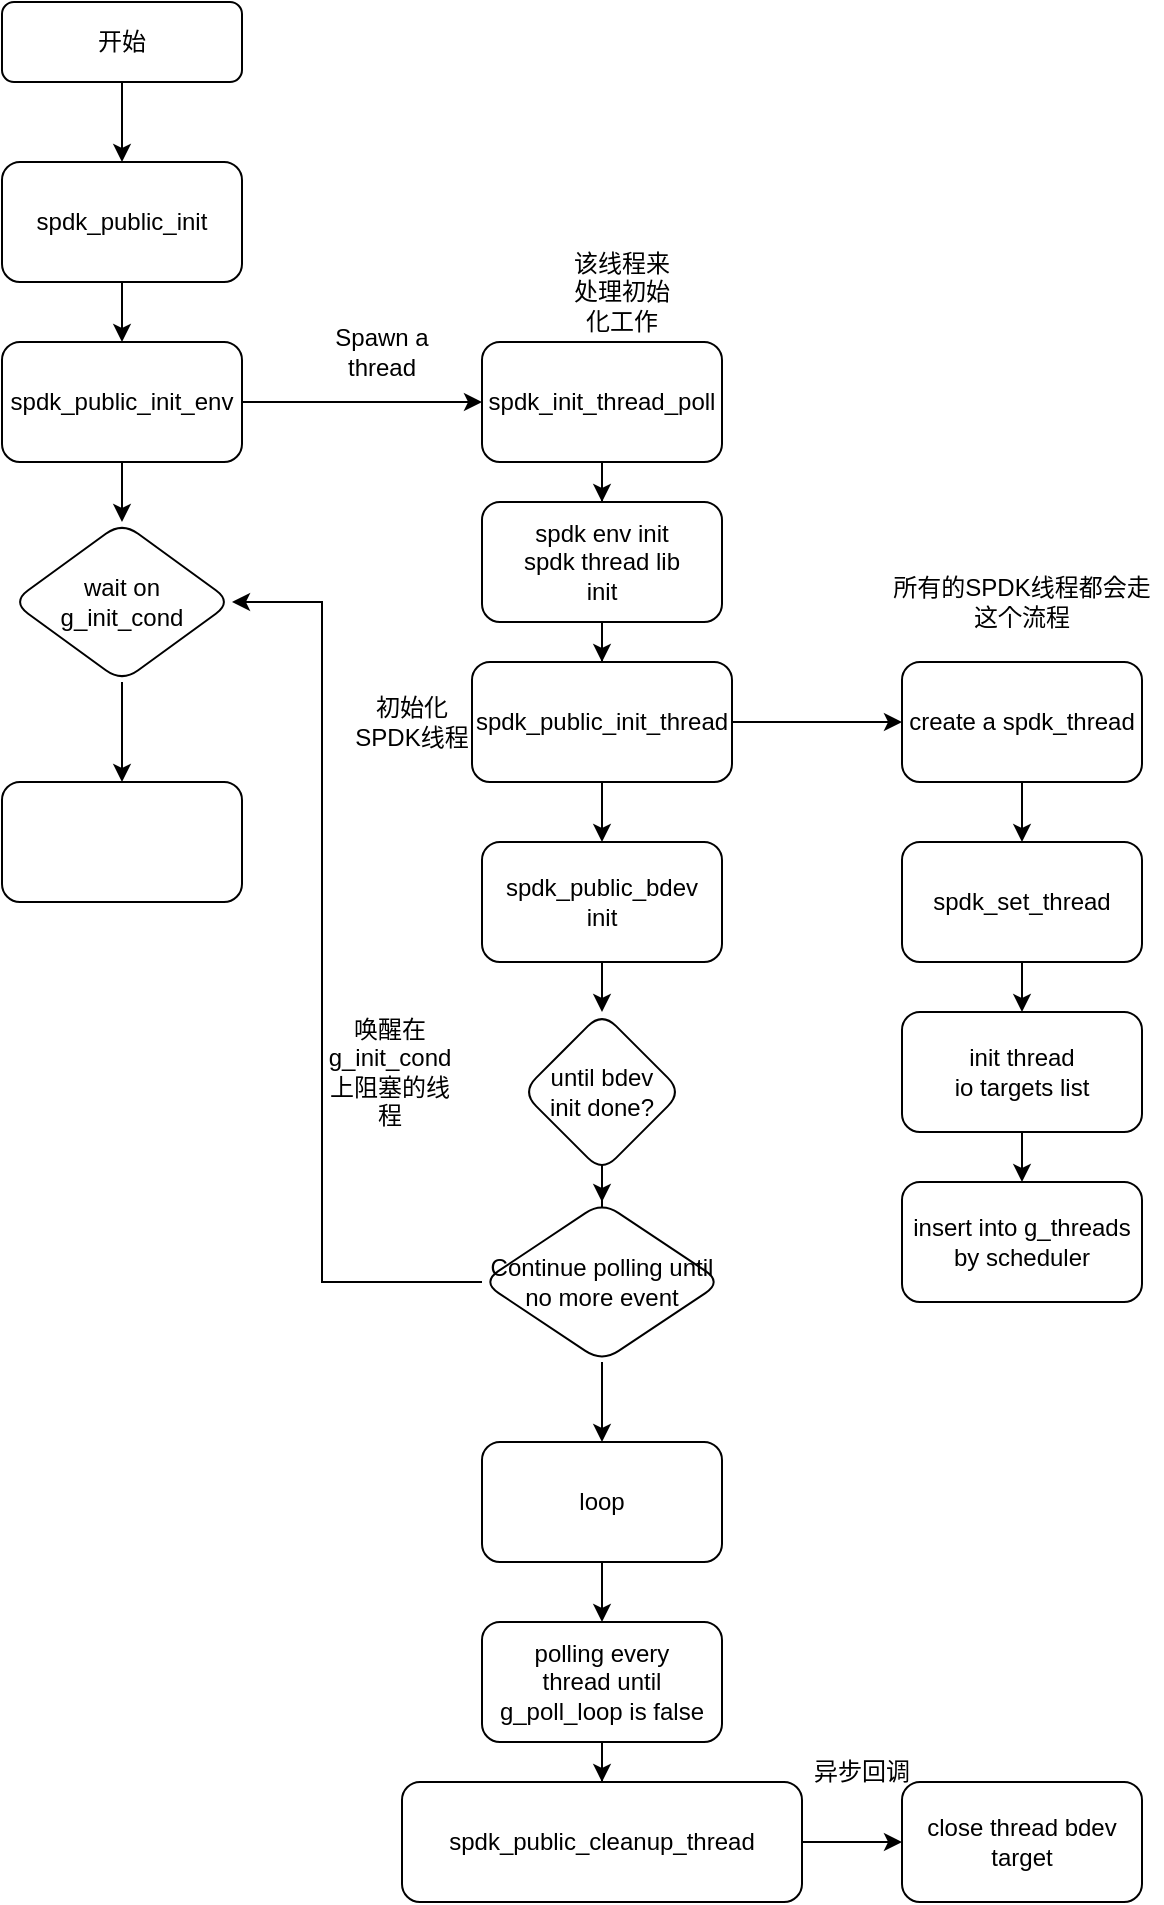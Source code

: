 <mxfile version="21.3.6" type="github">
  <diagram id="C5RBs43oDa-KdzZeNtuy" name="Page-1">
    <mxGraphModel dx="1050" dy="541" grid="1" gridSize="10" guides="1" tooltips="1" connect="1" arrows="1" fold="1" page="1" pageScale="1" pageWidth="827" pageHeight="1169" math="0" shadow="0">
      <root>
        <mxCell id="WIyWlLk6GJQsqaUBKTNV-0" />
        <mxCell id="WIyWlLk6GJQsqaUBKTNV-1" parent="WIyWlLk6GJQsqaUBKTNV-0" />
        <mxCell id="iAqt3-FBgXSzbzAGJiQt-1" value="" style="edgeStyle=orthogonalEdgeStyle;rounded=0;orthogonalLoop=1;jettySize=auto;html=1;" edge="1" parent="WIyWlLk6GJQsqaUBKTNV-1" source="WIyWlLk6GJQsqaUBKTNV-3" target="iAqt3-FBgXSzbzAGJiQt-0">
          <mxGeometry relative="1" as="geometry" />
        </mxCell>
        <mxCell id="WIyWlLk6GJQsqaUBKTNV-3" value="开始" style="rounded=1;whiteSpace=wrap;html=1;fontSize=12;glass=0;strokeWidth=1;shadow=0;" parent="WIyWlLk6GJQsqaUBKTNV-1" vertex="1">
          <mxGeometry x="160" y="80" width="120" height="40" as="geometry" />
        </mxCell>
        <mxCell id="iAqt3-FBgXSzbzAGJiQt-3" value="" style="edgeStyle=orthogonalEdgeStyle;rounded=0;orthogonalLoop=1;jettySize=auto;html=1;" edge="1" parent="WIyWlLk6GJQsqaUBKTNV-1" source="iAqt3-FBgXSzbzAGJiQt-0" target="iAqt3-FBgXSzbzAGJiQt-2">
          <mxGeometry relative="1" as="geometry" />
        </mxCell>
        <mxCell id="iAqt3-FBgXSzbzAGJiQt-0" value="spdk_public_init" style="rounded=1;whiteSpace=wrap;html=1;glass=0;strokeWidth=1;shadow=0;" vertex="1" parent="WIyWlLk6GJQsqaUBKTNV-1">
          <mxGeometry x="160" y="160" width="120" height="60" as="geometry" />
        </mxCell>
        <mxCell id="iAqt3-FBgXSzbzAGJiQt-5" value="" style="edgeStyle=orthogonalEdgeStyle;rounded=0;orthogonalLoop=1;jettySize=auto;html=1;" edge="1" parent="WIyWlLk6GJQsqaUBKTNV-1" source="iAqt3-FBgXSzbzAGJiQt-2" target="iAqt3-FBgXSzbzAGJiQt-4">
          <mxGeometry relative="1" as="geometry" />
        </mxCell>
        <mxCell id="iAqt3-FBgXSzbzAGJiQt-9" value="" style="edgeStyle=orthogonalEdgeStyle;rounded=0;orthogonalLoop=1;jettySize=auto;html=1;" edge="1" parent="WIyWlLk6GJQsqaUBKTNV-1" source="iAqt3-FBgXSzbzAGJiQt-2" target="iAqt3-FBgXSzbzAGJiQt-8">
          <mxGeometry relative="1" as="geometry" />
        </mxCell>
        <mxCell id="iAqt3-FBgXSzbzAGJiQt-2" value="spdk_public_init_env" style="rounded=1;whiteSpace=wrap;html=1;glass=0;strokeWidth=1;shadow=0;" vertex="1" parent="WIyWlLk6GJQsqaUBKTNV-1">
          <mxGeometry x="160" y="250" width="120" height="60" as="geometry" />
        </mxCell>
        <mxCell id="iAqt3-FBgXSzbzAGJiQt-11" value="" style="edgeStyle=orthogonalEdgeStyle;rounded=0;orthogonalLoop=1;jettySize=auto;html=1;" edge="1" parent="WIyWlLk6GJQsqaUBKTNV-1" source="iAqt3-FBgXSzbzAGJiQt-4" target="iAqt3-FBgXSzbzAGJiQt-10">
          <mxGeometry relative="1" as="geometry" />
        </mxCell>
        <mxCell id="iAqt3-FBgXSzbzAGJiQt-4" value="spdk_init_thread_poll" style="whiteSpace=wrap;html=1;rounded=1;glass=0;strokeWidth=1;shadow=0;" vertex="1" parent="WIyWlLk6GJQsqaUBKTNV-1">
          <mxGeometry x="400" y="250" width="120" height="60" as="geometry" />
        </mxCell>
        <mxCell id="iAqt3-FBgXSzbzAGJiQt-6" value="Spawn a thread" style="text;strokeColor=none;align=center;fillColor=none;html=1;verticalAlign=middle;whiteSpace=wrap;rounded=0;" vertex="1" parent="WIyWlLk6GJQsqaUBKTNV-1">
          <mxGeometry x="320" y="240" width="60" height="30" as="geometry" />
        </mxCell>
        <mxCell id="iAqt3-FBgXSzbzAGJiQt-7" value="该线程来处理初始化工作" style="text;strokeColor=none;align=center;fillColor=none;html=1;verticalAlign=middle;whiteSpace=wrap;rounded=0;" vertex="1" parent="WIyWlLk6GJQsqaUBKTNV-1">
          <mxGeometry x="440" y="210" width="60" height="30" as="geometry" />
        </mxCell>
        <mxCell id="iAqt3-FBgXSzbzAGJiQt-37" value="" style="edgeStyle=orthogonalEdgeStyle;rounded=0;orthogonalLoop=1;jettySize=auto;html=1;" edge="1" parent="WIyWlLk6GJQsqaUBKTNV-1" source="iAqt3-FBgXSzbzAGJiQt-8" target="iAqt3-FBgXSzbzAGJiQt-36">
          <mxGeometry relative="1" as="geometry" />
        </mxCell>
        <mxCell id="iAqt3-FBgXSzbzAGJiQt-8" value="wait on&lt;br&gt;g_init_cond" style="rhombus;whiteSpace=wrap;html=1;rounded=1;glass=0;strokeWidth=1;shadow=0;" vertex="1" parent="WIyWlLk6GJQsqaUBKTNV-1">
          <mxGeometry x="165" y="340" width="110" height="80" as="geometry" />
        </mxCell>
        <mxCell id="iAqt3-FBgXSzbzAGJiQt-13" value="" style="edgeStyle=orthogonalEdgeStyle;rounded=0;orthogonalLoop=1;jettySize=auto;html=1;" edge="1" parent="WIyWlLk6GJQsqaUBKTNV-1" source="iAqt3-FBgXSzbzAGJiQt-10" target="iAqt3-FBgXSzbzAGJiQt-12">
          <mxGeometry relative="1" as="geometry" />
        </mxCell>
        <mxCell id="iAqt3-FBgXSzbzAGJiQt-10" value="spdk env init&lt;br&gt;spdk thread lib&lt;br&gt;init" style="rounded=1;whiteSpace=wrap;html=1;glass=0;strokeWidth=1;shadow=0;" vertex="1" parent="WIyWlLk6GJQsqaUBKTNV-1">
          <mxGeometry x="400" y="330" width="120" height="60" as="geometry" />
        </mxCell>
        <mxCell id="iAqt3-FBgXSzbzAGJiQt-17" value="" style="edgeStyle=orthogonalEdgeStyle;rounded=0;orthogonalLoop=1;jettySize=auto;html=1;" edge="1" parent="WIyWlLk6GJQsqaUBKTNV-1" source="iAqt3-FBgXSzbzAGJiQt-12" target="iAqt3-FBgXSzbzAGJiQt-16">
          <mxGeometry relative="1" as="geometry" />
        </mxCell>
        <mxCell id="iAqt3-FBgXSzbzAGJiQt-26" value="" style="edgeStyle=orthogonalEdgeStyle;rounded=0;orthogonalLoop=1;jettySize=auto;html=1;" edge="1" parent="WIyWlLk6GJQsqaUBKTNV-1" source="iAqt3-FBgXSzbzAGJiQt-12" target="iAqt3-FBgXSzbzAGJiQt-25">
          <mxGeometry relative="1" as="geometry" />
        </mxCell>
        <mxCell id="iAqt3-FBgXSzbzAGJiQt-12" value="spdk_public_init_thread" style="whiteSpace=wrap;html=1;rounded=1;glass=0;strokeWidth=1;shadow=0;" vertex="1" parent="WIyWlLk6GJQsqaUBKTNV-1">
          <mxGeometry x="395" y="410" width="130" height="60" as="geometry" />
        </mxCell>
        <mxCell id="iAqt3-FBgXSzbzAGJiQt-14" value="初始化SPDK线程" style="text;strokeColor=none;align=center;fillColor=none;html=1;verticalAlign=middle;whiteSpace=wrap;rounded=0;" vertex="1" parent="WIyWlLk6GJQsqaUBKTNV-1">
          <mxGeometry x="335" y="425" width="60" height="30" as="geometry" />
        </mxCell>
        <mxCell id="iAqt3-FBgXSzbzAGJiQt-19" value="" style="edgeStyle=orthogonalEdgeStyle;rounded=0;orthogonalLoop=1;jettySize=auto;html=1;" edge="1" parent="WIyWlLk6GJQsqaUBKTNV-1" source="iAqt3-FBgXSzbzAGJiQt-16" target="iAqt3-FBgXSzbzAGJiQt-18">
          <mxGeometry relative="1" as="geometry" />
        </mxCell>
        <mxCell id="iAqt3-FBgXSzbzAGJiQt-16" value="create a spdk_thread" style="whiteSpace=wrap;html=1;rounded=1;glass=0;strokeWidth=1;shadow=0;" vertex="1" parent="WIyWlLk6GJQsqaUBKTNV-1">
          <mxGeometry x="610" y="410" width="120" height="60" as="geometry" />
        </mxCell>
        <mxCell id="iAqt3-FBgXSzbzAGJiQt-21" value="" style="edgeStyle=orthogonalEdgeStyle;rounded=0;orthogonalLoop=1;jettySize=auto;html=1;" edge="1" parent="WIyWlLk6GJQsqaUBKTNV-1" source="iAqt3-FBgXSzbzAGJiQt-18" target="iAqt3-FBgXSzbzAGJiQt-20">
          <mxGeometry relative="1" as="geometry" />
        </mxCell>
        <mxCell id="iAqt3-FBgXSzbzAGJiQt-18" value="spdk_set_thread" style="whiteSpace=wrap;html=1;rounded=1;glass=0;strokeWidth=1;shadow=0;" vertex="1" parent="WIyWlLk6GJQsqaUBKTNV-1">
          <mxGeometry x="610" y="500" width="120" height="60" as="geometry" />
        </mxCell>
        <mxCell id="iAqt3-FBgXSzbzAGJiQt-23" value="" style="edgeStyle=orthogonalEdgeStyle;rounded=0;orthogonalLoop=1;jettySize=auto;html=1;" edge="1" parent="WIyWlLk6GJQsqaUBKTNV-1" source="iAqt3-FBgXSzbzAGJiQt-20" target="iAqt3-FBgXSzbzAGJiQt-22">
          <mxGeometry relative="1" as="geometry" />
        </mxCell>
        <mxCell id="iAqt3-FBgXSzbzAGJiQt-20" value="init thread&lt;br&gt;io targets list" style="whiteSpace=wrap;html=1;rounded=1;glass=0;strokeWidth=1;shadow=0;" vertex="1" parent="WIyWlLk6GJQsqaUBKTNV-1">
          <mxGeometry x="610" y="585" width="120" height="60" as="geometry" />
        </mxCell>
        <mxCell id="iAqt3-FBgXSzbzAGJiQt-22" value="insert into g_threads&lt;br&gt;by scheduler" style="rounded=1;whiteSpace=wrap;html=1;glass=0;strokeWidth=1;shadow=0;" vertex="1" parent="WIyWlLk6GJQsqaUBKTNV-1">
          <mxGeometry x="610" y="670" width="120" height="60" as="geometry" />
        </mxCell>
        <mxCell id="iAqt3-FBgXSzbzAGJiQt-24" value="所有的SPDK线程都会走这个流程" style="text;strokeColor=none;align=center;fillColor=none;html=1;verticalAlign=middle;whiteSpace=wrap;rounded=0;" vertex="1" parent="WIyWlLk6GJQsqaUBKTNV-1">
          <mxGeometry x="600" y="365" width="140" height="30" as="geometry" />
        </mxCell>
        <mxCell id="iAqt3-FBgXSzbzAGJiQt-28" value="" style="edgeStyle=orthogonalEdgeStyle;rounded=0;orthogonalLoop=1;jettySize=auto;html=1;" edge="1" parent="WIyWlLk6GJQsqaUBKTNV-1" source="iAqt3-FBgXSzbzAGJiQt-25" target="iAqt3-FBgXSzbzAGJiQt-27">
          <mxGeometry relative="1" as="geometry" />
        </mxCell>
        <mxCell id="iAqt3-FBgXSzbzAGJiQt-25" value="spdk_public_bdev&lt;br&gt;init" style="whiteSpace=wrap;html=1;rounded=1;glass=0;strokeWidth=1;shadow=0;" vertex="1" parent="WIyWlLk6GJQsqaUBKTNV-1">
          <mxGeometry x="400" y="500" width="120" height="60" as="geometry" />
        </mxCell>
        <mxCell id="iAqt3-FBgXSzbzAGJiQt-32" value="" style="edgeStyle=orthogonalEdgeStyle;rounded=0;orthogonalLoop=1;jettySize=auto;html=1;" edge="1" parent="WIyWlLk6GJQsqaUBKTNV-1" source="iAqt3-FBgXSzbzAGJiQt-27" target="iAqt3-FBgXSzbzAGJiQt-31">
          <mxGeometry relative="1" as="geometry" />
        </mxCell>
        <mxCell id="iAqt3-FBgXSzbzAGJiQt-27" value="until bdev&lt;br&gt;init done?" style="rhombus;whiteSpace=wrap;html=1;rounded=1;glass=0;strokeWidth=1;shadow=0;" vertex="1" parent="WIyWlLk6GJQsqaUBKTNV-1">
          <mxGeometry x="420" y="585" width="80" height="80" as="geometry" />
        </mxCell>
        <mxCell id="iAqt3-FBgXSzbzAGJiQt-34" value="" style="edgeStyle=orthogonalEdgeStyle;rounded=0;orthogonalLoop=1;jettySize=auto;html=1;entryX=1;entryY=0.5;entryDx=0;entryDy=0;" edge="1" parent="WIyWlLk6GJQsqaUBKTNV-1" source="iAqt3-FBgXSzbzAGJiQt-31" target="iAqt3-FBgXSzbzAGJiQt-8">
          <mxGeometry relative="1" as="geometry">
            <mxPoint x="460" y="790" as="targetPoint" />
            <Array as="points">
              <mxPoint x="320" y="720" />
              <mxPoint x="320" y="380" />
            </Array>
          </mxGeometry>
        </mxCell>
        <mxCell id="iAqt3-FBgXSzbzAGJiQt-39" value="" style="edgeStyle=orthogonalEdgeStyle;rounded=0;orthogonalLoop=1;jettySize=auto;html=1;" edge="1" parent="WIyWlLk6GJQsqaUBKTNV-1" source="iAqt3-FBgXSzbzAGJiQt-31" target="iAqt3-FBgXSzbzAGJiQt-38">
          <mxGeometry relative="1" as="geometry" />
        </mxCell>
        <mxCell id="iAqt3-FBgXSzbzAGJiQt-31" value="Continue polling until&lt;br&gt;no more event" style="rhombus;whiteSpace=wrap;html=1;rounded=1;glass=0;strokeWidth=1;shadow=0;" vertex="1" parent="WIyWlLk6GJQsqaUBKTNV-1">
          <mxGeometry x="400" y="680" width="120" height="80" as="geometry" />
        </mxCell>
        <mxCell id="iAqt3-FBgXSzbzAGJiQt-35" value="唤醒在g_init_cond上阻塞的线程" style="text;strokeColor=none;align=center;fillColor=none;html=1;verticalAlign=middle;whiteSpace=wrap;rounded=0;" vertex="1" parent="WIyWlLk6GJQsqaUBKTNV-1">
          <mxGeometry x="324" y="580" width="60" height="70" as="geometry" />
        </mxCell>
        <mxCell id="iAqt3-FBgXSzbzAGJiQt-36" value="" style="whiteSpace=wrap;html=1;rounded=1;glass=0;strokeWidth=1;shadow=0;" vertex="1" parent="WIyWlLk6GJQsqaUBKTNV-1">
          <mxGeometry x="160" y="470" width="120" height="60" as="geometry" />
        </mxCell>
        <mxCell id="iAqt3-FBgXSzbzAGJiQt-41" value="" style="edgeStyle=orthogonalEdgeStyle;rounded=0;orthogonalLoop=1;jettySize=auto;html=1;" edge="1" parent="WIyWlLk6GJQsqaUBKTNV-1" source="iAqt3-FBgXSzbzAGJiQt-38" target="iAqt3-FBgXSzbzAGJiQt-40">
          <mxGeometry relative="1" as="geometry" />
        </mxCell>
        <mxCell id="iAqt3-FBgXSzbzAGJiQt-38" value="loop" style="whiteSpace=wrap;html=1;rounded=1;glass=0;strokeWidth=1;shadow=0;" vertex="1" parent="WIyWlLk6GJQsqaUBKTNV-1">
          <mxGeometry x="400" y="800" width="120" height="60" as="geometry" />
        </mxCell>
        <mxCell id="iAqt3-FBgXSzbzAGJiQt-43" value="" style="edgeStyle=orthogonalEdgeStyle;rounded=0;orthogonalLoop=1;jettySize=auto;html=1;" edge="1" parent="WIyWlLk6GJQsqaUBKTNV-1" source="iAqt3-FBgXSzbzAGJiQt-40" target="iAqt3-FBgXSzbzAGJiQt-42">
          <mxGeometry relative="1" as="geometry" />
        </mxCell>
        <mxCell id="iAqt3-FBgXSzbzAGJiQt-40" value="polling every&lt;br&gt;thread until&lt;br&gt;g_poll_loop is false" style="whiteSpace=wrap;html=1;rounded=1;glass=0;strokeWidth=1;shadow=0;" vertex="1" parent="WIyWlLk6GJQsqaUBKTNV-1">
          <mxGeometry x="400" y="890" width="120" height="60" as="geometry" />
        </mxCell>
        <mxCell id="iAqt3-FBgXSzbzAGJiQt-45" value="" style="edgeStyle=orthogonalEdgeStyle;rounded=0;orthogonalLoop=1;jettySize=auto;html=1;" edge="1" parent="WIyWlLk6GJQsqaUBKTNV-1" source="iAqt3-FBgXSzbzAGJiQt-42" target="iAqt3-FBgXSzbzAGJiQt-44">
          <mxGeometry relative="1" as="geometry" />
        </mxCell>
        <mxCell id="iAqt3-FBgXSzbzAGJiQt-42" value="spdk_public_cleanup_thread" style="whiteSpace=wrap;html=1;rounded=1;glass=0;strokeWidth=1;shadow=0;" vertex="1" parent="WIyWlLk6GJQsqaUBKTNV-1">
          <mxGeometry x="360" y="970" width="200" height="60" as="geometry" />
        </mxCell>
        <mxCell id="iAqt3-FBgXSzbzAGJiQt-44" value="close thread bdev target" style="whiteSpace=wrap;html=1;rounded=1;glass=0;strokeWidth=1;shadow=0;" vertex="1" parent="WIyWlLk6GJQsqaUBKTNV-1">
          <mxGeometry x="610" y="970" width="120" height="60" as="geometry" />
        </mxCell>
        <mxCell id="iAqt3-FBgXSzbzAGJiQt-46" value="异步回调" style="text;strokeColor=none;align=center;fillColor=none;html=1;verticalAlign=middle;whiteSpace=wrap;rounded=0;" vertex="1" parent="WIyWlLk6GJQsqaUBKTNV-1">
          <mxGeometry x="560" y="930" width="60" height="70" as="geometry" />
        </mxCell>
      </root>
    </mxGraphModel>
  </diagram>
</mxfile>

